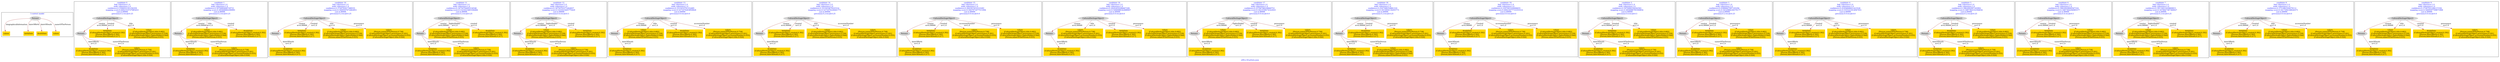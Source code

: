 digraph n0 {
fontcolor="blue"
remincross="true"
label="s09-s-18-artists.json"
subgraph cluster_0 {
label="1-correct model"
n2[style="filled",color="white",fillcolor="lightgray",label="Person1"];
n3[shape="plaintext",style="filled",fillcolor="gold",label="values"];
n4[shape="plaintext",style="filled",fillcolor="gold",label="birthDate"];
n5[shape="plaintext",style="filled",fillcolor="gold",label="deathDate"];
n6[shape="plaintext",style="filled",fillcolor="gold",label="values"];
}
subgraph cluster_1 {
label="candidate 0\nlink coherence:1.0\nnode coherence:1.0\nconfidence:0.5506932181256359\nmapping score:0.6002310727085453\ncost:4.99999\n-precision:0.2-recall:0.25"
n8[style="filled",color="white",fillcolor="lightgray",label="CulturalHeritageObject1"];
n9[style="filled",color="white",fillcolor="lightgray",label="Person1"];
n10[shape="plaintext",style="filled",fillcolor="gold",label="birthDate\n[CulturalHeritageObject,created,0.392]\n[Person,dateOfBirth,0.392]\n[Person,dateOfDeath,0.217]"];
n11[shape="plaintext",style="filled",fillcolor="gold",label="values\n[CulturalHeritageObject,title,0.682]\n[CulturalHeritageObject,provenance,0.239]\n[CulturalHeritageObject,rightsHolder,0.044]\n[Person,nameOfThePerson,0.035]"];
n12[shape="plaintext",style="filled",fillcolor="gold",label="deathDate\n[CulturalHeritageObject,created,0.392]\n[Person,dateOfBirth,0.392]\n[Person,dateOfDeath,0.217]"];
n13[shape="plaintext",style="filled",fillcolor="gold",label="values\n[Person,nameOfThePerson,0.738]\n[CulturalHeritageObject,provenance,0.201]\n[CulturalHeritageObject,accessionNumber,0.035]\n[CulturalHeritageObject,title,0.026]"];
}
subgraph cluster_2 {
label="candidate 1\nlink coherence:1.0\nnode coherence:1.0\nconfidence:0.5070060468729731\nmapping score:0.585668682290991\ncost:4.99999\n-precision:0.2-recall:0.25"
n15[style="filled",color="white",fillcolor="lightgray",label="CulturalHeritageObject1"];
n16[style="filled",color="white",fillcolor="lightgray",label="Person1"];
n17[shape="plaintext",style="filled",fillcolor="gold",label="birthDate\n[CulturalHeritageObject,created,0.392]\n[Person,dateOfBirth,0.392]\n[Person,dateOfDeath,0.217]"];
n18[shape="plaintext",style="filled",fillcolor="gold",label="values\n[CulturalHeritageObject,title,0.682]\n[CulturalHeritageObject,provenance,0.239]\n[CulturalHeritageObject,rightsHolder,0.044]\n[Person,nameOfThePerson,0.035]"];
n19[shape="plaintext",style="filled",fillcolor="gold",label="deathDate\n[CulturalHeritageObject,created,0.392]\n[Person,dateOfBirth,0.392]\n[Person,dateOfDeath,0.217]"];
n20[shape="plaintext",style="filled",fillcolor="gold",label="values\n[Person,nameOfThePerson,0.738]\n[CulturalHeritageObject,provenance,0.201]\n[CulturalHeritageObject,accessionNumber,0.035]\n[CulturalHeritageObject,title,0.026]"];
}
subgraph cluster_3 {
label="candidate 10\nlink coherence:1.0\nnode coherence:1.0\nconfidence:0.3728793017388555\nmapping score:0.5409597672462851\ncost:4.99999\n-precision:0.2-recall:0.25"
n22[style="filled",color="white",fillcolor="lightgray",label="CulturalHeritageObject1"];
n23[style="filled",color="white",fillcolor="lightgray",label="Person1"];
n24[shape="plaintext",style="filled",fillcolor="gold",label="deathDate\n[CulturalHeritageObject,created,0.392]\n[Person,dateOfBirth,0.392]\n[Person,dateOfDeath,0.217]"];
n25[shape="plaintext",style="filled",fillcolor="gold",label="birthDate\n[CulturalHeritageObject,created,0.392]\n[Person,dateOfBirth,0.392]\n[Person,dateOfDeath,0.217]"];
n26[shape="plaintext",style="filled",fillcolor="gold",label="values\n[CulturalHeritageObject,title,0.682]\n[CulturalHeritageObject,provenance,0.239]\n[CulturalHeritageObject,rightsHolder,0.044]\n[Person,nameOfThePerson,0.035]"];
n27[shape="plaintext",style="filled",fillcolor="gold",label="values\n[Person,nameOfThePerson,0.738]\n[CulturalHeritageObject,provenance,0.201]\n[CulturalHeritageObject,accessionNumber,0.035]\n[CulturalHeritageObject,title,0.026]"];
}
subgraph cluster_4 {
label="candidate 11\nlink coherence:1.0\nnode coherence:1.0\nconfidence:0.34750704495534546\nmapping score:0.5325023483184484\ncost:4.99999\n-precision:0.2-recall:0.25"
n29[style="filled",color="white",fillcolor="lightgray",label="CulturalHeritageObject1"];
n30[style="filled",color="white",fillcolor="lightgray",label="Person1"];
n31[shape="plaintext",style="filled",fillcolor="gold",label="birthDate\n[CulturalHeritageObject,created,0.392]\n[Person,dateOfBirth,0.392]\n[Person,dateOfDeath,0.217]"];
n32[shape="plaintext",style="filled",fillcolor="gold",label="values\n[CulturalHeritageObject,title,0.682]\n[CulturalHeritageObject,provenance,0.239]\n[CulturalHeritageObject,rightsHolder,0.044]\n[Person,nameOfThePerson,0.035]"];
n33[shape="plaintext",style="filled",fillcolor="gold",label="deathDate\n[CulturalHeritageObject,created,0.392]\n[Person,dateOfBirth,0.392]\n[Person,dateOfDeath,0.217]"];
n34[shape="plaintext",style="filled",fillcolor="gold",label="values\n[Person,nameOfThePerson,0.738]\n[CulturalHeritageObject,provenance,0.201]\n[CulturalHeritageObject,accessionNumber,0.035]\n[CulturalHeritageObject,title,0.026]"];
}
subgraph cluster_5 {
label="candidate 12\nlink coherence:1.0\nnode coherence:1.0\nconfidence:0.34750703373262837\nmapping score:0.5325023445775429\ncost:4.99999\n-precision:0.4-recall:0.5"
n36[style="filled",color="white",fillcolor="lightgray",label="CulturalHeritageObject1"];
n37[style="filled",color="white",fillcolor="lightgray",label="Person1"];
n38[shape="plaintext",style="filled",fillcolor="gold",label="deathDate\n[CulturalHeritageObject,created,0.392]\n[Person,dateOfBirth,0.392]\n[Person,dateOfDeath,0.217]"];
n39[shape="plaintext",style="filled",fillcolor="gold",label="values\n[CulturalHeritageObject,title,0.682]\n[CulturalHeritageObject,provenance,0.239]\n[CulturalHeritageObject,rightsHolder,0.044]\n[Person,nameOfThePerson,0.035]"];
n40[shape="plaintext",style="filled",fillcolor="gold",label="birthDate\n[CulturalHeritageObject,created,0.392]\n[Person,dateOfBirth,0.392]\n[Person,dateOfDeath,0.217]"];
n41[shape="plaintext",style="filled",fillcolor="gold",label="values\n[Person,nameOfThePerson,0.738]\n[CulturalHeritageObject,provenance,0.201]\n[CulturalHeritageObject,accessionNumber,0.035]\n[CulturalHeritageObject,title,0.026]"];
}
subgraph cluster_6 {
label="candidate 13\nlink coherence:1.0\nnode coherence:1.0\nconfidence:0.3315010791552485\nmapping score:0.5271670263850828\ncost:4.99999\n-precision:0.0-recall:0.0"
n43[style="filled",color="white",fillcolor="lightgray",label="CulturalHeritageObject1"];
n44[style="filled",color="white",fillcolor="lightgray",label="Person1"];
n45[shape="plaintext",style="filled",fillcolor="gold",label="birthDate\n[CulturalHeritageObject,created,0.392]\n[Person,dateOfBirth,0.392]\n[Person,dateOfDeath,0.217]"];
n46[shape="plaintext",style="filled",fillcolor="gold",label="values\n[CulturalHeritageObject,title,0.682]\n[CulturalHeritageObject,provenance,0.239]\n[CulturalHeritageObject,rightsHolder,0.044]\n[Person,nameOfThePerson,0.035]"];
n47[shape="plaintext",style="filled",fillcolor="gold",label="deathDate\n[CulturalHeritageObject,created,0.392]\n[Person,dateOfBirth,0.392]\n[Person,dateOfDeath,0.217]"];
n48[shape="plaintext",style="filled",fillcolor="gold",label="values\n[Person,nameOfThePerson,0.738]\n[CulturalHeritageObject,provenance,0.201]\n[CulturalHeritageObject,accessionNumber,0.035]\n[CulturalHeritageObject,title,0.026]"];
}
subgraph cluster_7 {
label="candidate 14\nlink coherence:1.0\nnode coherence:1.0\nconfidence:0.3315010679325314\nmapping score:0.5271670226441771\ncost:4.99999\n-precision:0.2-recall:0.25"
n50[style="filled",color="white",fillcolor="lightgray",label="CulturalHeritageObject1"];
n51[style="filled",color="white",fillcolor="lightgray",label="Person1"];
n52[shape="plaintext",style="filled",fillcolor="gold",label="deathDate\n[CulturalHeritageObject,created,0.392]\n[Person,dateOfBirth,0.392]\n[Person,dateOfDeath,0.217]"];
n53[shape="plaintext",style="filled",fillcolor="gold",label="birthDate\n[CulturalHeritageObject,created,0.392]\n[Person,dateOfBirth,0.392]\n[Person,dateOfDeath,0.217]"];
n54[shape="plaintext",style="filled",fillcolor="gold",label="values\n[CulturalHeritageObject,title,0.682]\n[CulturalHeritageObject,provenance,0.239]\n[CulturalHeritageObject,rightsHolder,0.044]\n[Person,nameOfThePerson,0.035]"];
n55[shape="plaintext",style="filled",fillcolor="gold",label="values\n[Person,nameOfThePerson,0.738]\n[CulturalHeritageObject,provenance,0.201]\n[CulturalHeritageObject,accessionNumber,0.035]\n[CulturalHeritageObject,title,0.026]"];
}
subgraph cluster_8 {
label="candidate 15\nlink coherence:1.0\nnode coherence:1.0\nconfidence:0.2643915032533283\nmapping score:0.5047971677511094\ncost:4.99999\n-precision:0.0-recall:0.0"
n57[style="filled",color="white",fillcolor="lightgray",label="CulturalHeritageObject1"];
n58[style="filled",color="white",fillcolor="lightgray",label="Person1"];
n59[shape="plaintext",style="filled",fillcolor="gold",label="birthDate\n[CulturalHeritageObject,created,0.392]\n[Person,dateOfBirth,0.392]\n[Person,dateOfDeath,0.217]"];
n60[shape="plaintext",style="filled",fillcolor="gold",label="deathDate\n[CulturalHeritageObject,created,0.392]\n[Person,dateOfBirth,0.392]\n[Person,dateOfDeath,0.217]"];
n61[shape="plaintext",style="filled",fillcolor="gold",label="values\n[Person,nameOfThePerson,0.738]\n[CulturalHeritageObject,provenance,0.201]\n[CulturalHeritageObject,accessionNumber,0.035]\n[CulturalHeritageObject,title,0.026]"];
n62[shape="plaintext",style="filled",fillcolor="gold",label="values\n[CulturalHeritageObject,title,0.682]\n[CulturalHeritageObject,provenance,0.239]\n[CulturalHeritageObject,rightsHolder,0.044]\n[Person,nameOfThePerson,0.035]"];
}
subgraph cluster_9 {
label="candidate 16\nlink coherence:1.0\nnode coherence:1.0\nconfidence:0.26202650286667206\nmapping score:0.5040088342888907\ncost:4.99999\n-precision:0.0-recall:0.0"
n64[style="filled",color="white",fillcolor="lightgray",label="CulturalHeritageObject1"];
n65[style="filled",color="white",fillcolor="lightgray",label="Person1"];
n66[shape="plaintext",style="filled",fillcolor="gold",label="values\n[Person,nameOfThePerson,0.738]\n[CulturalHeritageObject,provenance,0.201]\n[CulturalHeritageObject,accessionNumber,0.035]\n[CulturalHeritageObject,title,0.026]"];
n67[shape="plaintext",style="filled",fillcolor="gold",label="birthDate\n[CulturalHeritageObject,created,0.392]\n[Person,dateOfBirth,0.392]\n[Person,dateOfDeath,0.217]"];
n68[shape="plaintext",style="filled",fillcolor="gold",label="deathDate\n[CulturalHeritageObject,created,0.392]\n[Person,dateOfBirth,0.392]\n[Person,dateOfDeath,0.217]"];
n69[shape="plaintext",style="filled",fillcolor="gold",label="values\n[CulturalHeritageObject,title,0.682]\n[CulturalHeritageObject,provenance,0.239]\n[CulturalHeritageObject,rightsHolder,0.044]\n[Person,nameOfThePerson,0.035]"];
}
subgraph cluster_10 {
label="candidate 17\nlink coherence:1.0\nnode coherence:1.0\nconfidence:0.25706748229660753\nmapping score:0.5023558274322025\ncost:4.99999\n-precision:0.0-recall:0.0"
n71[style="filled",color="white",fillcolor="lightgray",label="CulturalHeritageObject1"];
n72[style="filled",color="white",fillcolor="lightgray",label="Person1"];
n73[shape="plaintext",style="filled",fillcolor="gold",label="values\n[CulturalHeritageObject,title,0.682]\n[CulturalHeritageObject,provenance,0.239]\n[CulturalHeritageObject,rightsHolder,0.044]\n[Person,nameOfThePerson,0.035]"];
n74[shape="plaintext",style="filled",fillcolor="gold",label="birthDate\n[CulturalHeritageObject,created,0.392]\n[Person,dateOfBirth,0.392]\n[Person,dateOfDeath,0.217]"];
n75[shape="plaintext",style="filled",fillcolor="gold",label="deathDate\n[CulturalHeritageObject,created,0.392]\n[Person,dateOfBirth,0.392]\n[Person,dateOfDeath,0.217]"];
n76[shape="plaintext",style="filled",fillcolor="gold",label="values\n[Person,nameOfThePerson,0.738]\n[CulturalHeritageObject,provenance,0.201]\n[CulturalHeritageObject,accessionNumber,0.035]\n[CulturalHeritageObject,title,0.026]"];
}
subgraph cluster_11 {
label="candidate 18\nlink coherence:1.0\nnode coherence:1.0\nconfidence:0.2547568354881319\nmapping score:0.5015856118293773\ncost:4.99999\n-precision:0.2-recall:0.25"
n78[style="filled",color="white",fillcolor="lightgray",label="CulturalHeritageObject1"];
n79[style="filled",color="white",fillcolor="lightgray",label="Person1"];
n80[shape="plaintext",style="filled",fillcolor="gold",label="birthDate\n[CulturalHeritageObject,created,0.392]\n[Person,dateOfBirth,0.392]\n[Person,dateOfDeath,0.217]"];
n81[shape="plaintext",style="filled",fillcolor="gold",label="deathDate\n[CulturalHeritageObject,created,0.392]\n[Person,dateOfBirth,0.392]\n[Person,dateOfDeath,0.217]"];
n82[shape="plaintext",style="filled",fillcolor="gold",label="values\n[Person,nameOfThePerson,0.738]\n[CulturalHeritageObject,provenance,0.201]\n[CulturalHeritageObject,accessionNumber,0.035]\n[CulturalHeritageObject,title,0.026]"];
n83[shape="plaintext",style="filled",fillcolor="gold",label="values\n[CulturalHeritageObject,title,0.682]\n[CulturalHeritageObject,provenance,0.239]\n[CulturalHeritageObject,rightsHolder,0.044]\n[Person,nameOfThePerson,0.035]"];
}
subgraph cluster_12 {
label="candidate 19\nlink coherence:1.0\nnode coherence:1.0\nconfidence:0.2207043320006655\nmapping score:0.49023477733355514\ncost:4.99999\n-precision:0.0-recall:0.0"
n85[style="filled",color="white",fillcolor="lightgray",label="CulturalHeritageObject1"];
n86[style="filled",color="white",fillcolor="lightgray",label="Person1"];
n87[shape="plaintext",style="filled",fillcolor="gold",label="birthDate\n[CulturalHeritageObject,created,0.392]\n[Person,dateOfBirth,0.392]\n[Person,dateOfDeath,0.217]"];
n88[shape="plaintext",style="filled",fillcolor="gold",label="deathDate\n[CulturalHeritageObject,created,0.392]\n[Person,dateOfBirth,0.392]\n[Person,dateOfDeath,0.217]"];
n89[shape="plaintext",style="filled",fillcolor="gold",label="values\n[Person,nameOfThePerson,0.738]\n[CulturalHeritageObject,provenance,0.201]\n[CulturalHeritageObject,accessionNumber,0.035]\n[CulturalHeritageObject,title,0.026]"];
n90[shape="plaintext",style="filled",fillcolor="gold",label="values\n[CulturalHeritageObject,title,0.682]\n[CulturalHeritageObject,provenance,0.239]\n[CulturalHeritageObject,rightsHolder,0.044]\n[Person,nameOfThePerson,0.035]"];
}
subgraph cluster_13 {
label="candidate 2\nlink coherence:1.0\nnode coherence:1.0\nconfidence:0.5070060356502561\nmapping score:0.5856686785500854\ncost:4.99999\n-precision:0.4-recall:0.5"
n92[style="filled",color="white",fillcolor="lightgray",label="CulturalHeritageObject1"];
n93[style="filled",color="white",fillcolor="lightgray",label="Person1"];
n94[shape="plaintext",style="filled",fillcolor="gold",label="deathDate\n[CulturalHeritageObject,created,0.392]\n[Person,dateOfBirth,0.392]\n[Person,dateOfDeath,0.217]"];
n95[shape="plaintext",style="filled",fillcolor="gold",label="birthDate\n[CulturalHeritageObject,created,0.392]\n[Person,dateOfBirth,0.392]\n[Person,dateOfDeath,0.217]"];
n96[shape="plaintext",style="filled",fillcolor="gold",label="values\n[CulturalHeritageObject,title,0.682]\n[CulturalHeritageObject,provenance,0.239]\n[CulturalHeritageObject,rightsHolder,0.044]\n[Person,nameOfThePerson,0.035]"];
n97[shape="plaintext",style="filled",fillcolor="gold",label="values\n[Person,nameOfThePerson,0.738]\n[CulturalHeritageObject,provenance,0.201]\n[CulturalHeritageObject,accessionNumber,0.035]\n[CulturalHeritageObject,title,0.026]"];
}
subgraph cluster_14 {
label="candidate 3\nlink coherence:1.0\nnode coherence:1.0\nconfidence:0.43989647097105294\nmapping score:0.5632988236570177\ncost:4.99999\n-precision:0.2-recall:0.25"
n99[style="filled",color="white",fillcolor="lightgray",label="CulturalHeritageObject1"];
n100[style="filled",color="white",fillcolor="lightgray",label="Person1"];
n101[shape="plaintext",style="filled",fillcolor="gold",label="birthDate\n[CulturalHeritageObject,created,0.392]\n[Person,dateOfBirth,0.392]\n[Person,dateOfDeath,0.217]"];
n102[shape="plaintext",style="filled",fillcolor="gold",label="deathDate\n[CulturalHeritageObject,created,0.392]\n[Person,dateOfBirth,0.392]\n[Person,dateOfDeath,0.217]"];
n103[shape="plaintext",style="filled",fillcolor="gold",label="values\n[CulturalHeritageObject,title,0.682]\n[CulturalHeritageObject,provenance,0.239]\n[CulturalHeritageObject,rightsHolder,0.044]\n[Person,nameOfThePerson,0.035]"];
n104[shape="plaintext",style="filled",fillcolor="gold",label="values\n[Person,nameOfThePerson,0.738]\n[CulturalHeritageObject,provenance,0.201]\n[CulturalHeritageObject,accessionNumber,0.035]\n[CulturalHeritageObject,title,0.026]"];
}
subgraph cluster_15 {
label="candidate 4\nlink coherence:1.0\nnode coherence:1.0\nconfidence:0.41656648421423526\nmapping score:0.5555221614047451\ncost:4.99999\n-precision:0.0-recall:0.0"
n106[style="filled",color="white",fillcolor="lightgray",label="CulturalHeritageObject1"];
n107[style="filled",color="white",fillcolor="lightgray",label="Person1"];
n108[shape="plaintext",style="filled",fillcolor="gold",label="birthDate\n[CulturalHeritageObject,created,0.392]\n[Person,dateOfBirth,0.392]\n[Person,dateOfDeath,0.217]"];
n109[shape="plaintext",style="filled",fillcolor="gold",label="values\n[CulturalHeritageObject,title,0.682]\n[CulturalHeritageObject,provenance,0.239]\n[CulturalHeritageObject,rightsHolder,0.044]\n[Person,nameOfThePerson,0.035]"];
n110[shape="plaintext",style="filled",fillcolor="gold",label="deathDate\n[CulturalHeritageObject,created,0.392]\n[Person,dateOfBirth,0.392]\n[Person,dateOfDeath,0.217]"];
n111[shape="plaintext",style="filled",fillcolor="gold",label="values\n[Person,nameOfThePerson,0.738]\n[CulturalHeritageObject,provenance,0.201]\n[CulturalHeritageObject,accessionNumber,0.035]\n[CulturalHeritageObject,title,0.026]"];
}
subgraph cluster_16 {
label="candidate 5\nlink coherence:1.0\nnode coherence:1.0\nconfidence:0.3962092997183902\nmapping score:0.5487364332394634\ncost:4.99999\n-precision:0.2-recall:0.25"
n113[style="filled",color="white",fillcolor="lightgray",label="CulturalHeritageObject1"];
n114[style="filled",color="white",fillcolor="lightgray",label="Person1"];
n115[shape="plaintext",style="filled",fillcolor="gold",label="birthDate\n[CulturalHeritageObject,created,0.392]\n[Person,dateOfBirth,0.392]\n[Person,dateOfDeath,0.217]"];
n116[shape="plaintext",style="filled",fillcolor="gold",label="deathDate\n[CulturalHeritageObject,created,0.392]\n[Person,dateOfBirth,0.392]\n[Person,dateOfDeath,0.217]"];
n117[shape="plaintext",style="filled",fillcolor="gold",label="values\n[CulturalHeritageObject,title,0.682]\n[CulturalHeritageObject,provenance,0.239]\n[CulturalHeritageObject,rightsHolder,0.044]\n[Person,nameOfThePerson,0.035]"];
n118[shape="plaintext",style="filled",fillcolor="gold",label="values\n[Person,nameOfThePerson,0.738]\n[CulturalHeritageObject,provenance,0.201]\n[CulturalHeritageObject,accessionNumber,0.035]\n[CulturalHeritageObject,title,0.026]"];
}
subgraph cluster_17 {
label="candidate 6\nlink coherence:1.0\nnode coherence:1.0\nconfidence:0.39620928849567316\nmapping score:0.5487364294985577\ncost:4.99999\n-precision:0.4-recall:0.5"
n120[style="filled",color="white",fillcolor="lightgray",label="CulturalHeritageObject1"];
n121[style="filled",color="white",fillcolor="lightgray",label="Person1"];
n122[shape="plaintext",style="filled",fillcolor="gold",label="deathDate\n[CulturalHeritageObject,created,0.392]\n[Person,dateOfBirth,0.392]\n[Person,dateOfDeath,0.217]"];
n123[shape="plaintext",style="filled",fillcolor="gold",label="birthDate\n[CulturalHeritageObject,created,0.392]\n[Person,dateOfBirth,0.392]\n[Person,dateOfDeath,0.217]"];
n124[shape="plaintext",style="filled",fillcolor="gold",label="values\n[CulturalHeritageObject,title,0.682]\n[CulturalHeritageObject,provenance,0.239]\n[CulturalHeritageObject,rightsHolder,0.044]\n[Person,nameOfThePerson,0.035]"];
n125[shape="plaintext",style="filled",fillcolor="gold",label="values\n[Person,nameOfThePerson,0.738]\n[CulturalHeritageObject,provenance,0.201]\n[CulturalHeritageObject,accessionNumber,0.035]\n[CulturalHeritageObject,title,0.026]"];
}
subgraph cluster_18 {
label="candidate 7\nlink coherence:1.0\nnode coherence:1.0\nconfidence:0.39119421620800815\nmapping score:0.5470647387360027\ncost:4.99999\n-precision:0.2-recall:0.25"
n127[style="filled",color="white",fillcolor="lightgray",label="CulturalHeritageObject1"];
n128[style="filled",color="white",fillcolor="lightgray",label="Person1"];
n129[shape="plaintext",style="filled",fillcolor="gold",label="values\n[CulturalHeritageObject,title,0.682]\n[CulturalHeritageObject,provenance,0.239]\n[CulturalHeritageObject,rightsHolder,0.044]\n[Person,nameOfThePerson,0.035]"];
n130[shape="plaintext",style="filled",fillcolor="gold",label="birthDate\n[CulturalHeritageObject,created,0.392]\n[Person,dateOfBirth,0.392]\n[Person,dateOfDeath,0.217]"];
n131[shape="plaintext",style="filled",fillcolor="gold",label="deathDate\n[CulturalHeritageObject,created,0.392]\n[Person,dateOfBirth,0.392]\n[Person,dateOfDeath,0.217]"];
n132[shape="plaintext",style="filled",fillcolor="gold",label="values\n[Person,nameOfThePerson,0.738]\n[CulturalHeritageObject,provenance,0.201]\n[CulturalHeritageObject,accessionNumber,0.035]\n[CulturalHeritageObject,title,0.026]"];
}
subgraph cluster_19 {
label="candidate 8\nlink coherence:1.0\nnode coherence:1.0\nconfidence:0.3751882504079112\nmapping score:0.5417294168026371\ncost:4.99999\n-precision:0.0-recall:0.0"
n134[style="filled",color="white",fillcolor="lightgray",label="CulturalHeritageObject1"];
n135[style="filled",color="white",fillcolor="lightgray",label="Person1"];
n136[shape="plaintext",style="filled",fillcolor="gold",label="birthDate\n[CulturalHeritageObject,created,0.392]\n[Person,dateOfBirth,0.392]\n[Person,dateOfDeath,0.217]"];
n137[shape="plaintext",style="filled",fillcolor="gold",label="values\n[CulturalHeritageObject,title,0.682]\n[CulturalHeritageObject,provenance,0.239]\n[CulturalHeritageObject,rightsHolder,0.044]\n[Person,nameOfThePerson,0.035]"];
n138[shape="plaintext",style="filled",fillcolor="gold",label="deathDate\n[CulturalHeritageObject,created,0.392]\n[Person,dateOfBirth,0.392]\n[Person,dateOfDeath,0.217]"];
n139[shape="plaintext",style="filled",fillcolor="gold",label="values\n[Person,nameOfThePerson,0.738]\n[CulturalHeritageObject,provenance,0.201]\n[CulturalHeritageObject,accessionNumber,0.035]\n[CulturalHeritageObject,title,0.026]"];
}
subgraph cluster_20 {
label="candidate 9\nlink coherence:1.0\nnode coherence:1.0\nconfidence:0.37287931296157256\nmapping score:0.5409597709871908\ncost:4.99999\n-precision:0.0-recall:0.0"
n141[style="filled",color="white",fillcolor="lightgray",label="CulturalHeritageObject1"];
n142[style="filled",color="white",fillcolor="lightgray",label="Person1"];
n143[shape="plaintext",style="filled",fillcolor="gold",label="birthDate\n[CulturalHeritageObject,created,0.392]\n[Person,dateOfBirth,0.392]\n[Person,dateOfDeath,0.217]"];
n144[shape="plaintext",style="filled",fillcolor="gold",label="values\n[CulturalHeritageObject,title,0.682]\n[CulturalHeritageObject,provenance,0.239]\n[CulturalHeritageObject,rightsHolder,0.044]\n[Person,nameOfThePerson,0.035]"];
n145[shape="plaintext",style="filled",fillcolor="gold",label="deathDate\n[CulturalHeritageObject,created,0.392]\n[Person,dateOfBirth,0.392]\n[Person,dateOfDeath,0.217]"];
n146[shape="plaintext",style="filled",fillcolor="gold",label="values\n[Person,nameOfThePerson,0.738]\n[CulturalHeritageObject,provenance,0.201]\n[CulturalHeritageObject,accessionNumber,0.035]\n[CulturalHeritageObject,title,0.026]"];
}
n2 -> n3[color="brown",fontcolor="black",label="biographicalInformation"]
n2 -> n4[color="brown",fontcolor="black",label="dateOfBirth"]
n2 -> n5[color="brown",fontcolor="black",label="dateOfDeath"]
n2 -> n6[color="brown",fontcolor="black",label="nameOfThePerson"]
n8 -> n9[color="brown",fontcolor="black",label="creator\nw=0.99999"]
n8 -> n10[color="brown",fontcolor="black",label="created\nw=1.0"]
n8 -> n11[color="brown",fontcolor="black",label="title\nw=1.0"]
n9 -> n12[color="brown",fontcolor="black",label="dateOfBirth\nw=1.0"]
n9 -> n13[color="brown",fontcolor="black",label="nameOfThePerson\nw=1.0"]
n15 -> n16[color="brown",fontcolor="black",label="creator\nw=0.99999"]
n16 -> n17[color="brown",fontcolor="black",label="dateOfDeath\nw=1.0"]
n15 -> n18[color="brown",fontcolor="black",label="title\nw=1.0"]
n15 -> n19[color="brown",fontcolor="black",label="created\nw=1.0"]
n16 -> n20[color="brown",fontcolor="black",label="nameOfThePerson\nw=1.0"]
n22 -> n23[color="brown",fontcolor="black",label="creator\nw=0.99999"]
n23 -> n24[color="brown",fontcolor="black",label="dateOfDeath\nw=1.0"]
n22 -> n25[color="brown",fontcolor="black",label="created\nw=1.0"]
n22 -> n26[color="brown",fontcolor="black",label="title\nw=1.0"]
n22 -> n27[color="brown",fontcolor="black",label="provenance\nw=1.0"]
n29 -> n30[color="brown",fontcolor="black",label="creator\nw=0.99999"]
n30 -> n31[color="brown",fontcolor="black",label="dateOfDeath\nw=1.0"]
n29 -> n32[color="brown",fontcolor="black",label="rightsHolder\nw=1.0"]
n29 -> n33[color="brown",fontcolor="black",label="created\nw=1.0"]
n30 -> n34[color="brown",fontcolor="black",label="nameOfThePerson\nw=1.0"]
n36 -> n37[color="brown",fontcolor="black",label="creator\nw=0.99999"]
n37 -> n38[color="brown",fontcolor="black",label="dateOfDeath\nw=1.0"]
n36 -> n39[color="brown",fontcolor="black",label="rightsHolder\nw=1.0"]
n36 -> n40[color="brown",fontcolor="black",label="created\nw=1.0"]
n37 -> n41[color="brown",fontcolor="black",label="nameOfThePerson\nw=1.0"]
n43 -> n44[color="brown",fontcolor="black",label="creator\nw=0.99999"]
n44 -> n45[color="brown",fontcolor="black",label="dateOfDeath\nw=1.0"]
n43 -> n46[color="brown",fontcolor="black",label="title\nw=1.0"]
n43 -> n47[color="brown",fontcolor="black",label="created\nw=1.0"]
n43 -> n48[color="brown",fontcolor="black",label="accessionNumber\nw=1.0"]
n50 -> n51[color="brown",fontcolor="black",label="creator\nw=0.99999"]
n51 -> n52[color="brown",fontcolor="black",label="dateOfDeath\nw=1.0"]
n50 -> n53[color="brown",fontcolor="black",label="created\nw=1.0"]
n50 -> n54[color="brown",fontcolor="black",label="title\nw=1.0"]
n50 -> n55[color="brown",fontcolor="black",label="accessionNumber\nw=1.0"]
n57 -> n58[color="brown",fontcolor="black",label="creator\nw=0.99999"]
n57 -> n59[color="brown",fontcolor="black",label="created\nw=1.0"]
n58 -> n60[color="brown",fontcolor="black",label="dateOfBirth\nw=1.0"]
n57 -> n61[color="brown",fontcolor="black",label="accessionNumber\nw=1.0"]
n57 -> n62[color="brown",fontcolor="black",label="provenance\nw=1.0"]
n64 -> n65[color="brown",fontcolor="black",label="creator\nw=0.99999"]
n64 -> n66[color="brown",fontcolor="black",label="title\nw=1.0"]
n64 -> n67[color="brown",fontcolor="black",label="created\nw=1.0"]
n65 -> n68[color="brown",fontcolor="black",label="dateOfBirth\nw=1.0"]
n64 -> n69[color="brown",fontcolor="black",label="provenance\nw=1.0"]
n71 -> n72[color="brown",fontcolor="black",label="creator\nw=0.99999"]
n71 -> n73[color="brown",fontcolor="black",label="rightsHolder\nw=1.0"]
n71 -> n74[color="brown",fontcolor="black",label="created\nw=1.0"]
n72 -> n75[color="brown",fontcolor="black",label="dateOfBirth\nw=1.0"]
n71 -> n76[color="brown",fontcolor="black",label="provenance\nw=1.0"]
n78 -> n79[color="brown",fontcolor="black",label="creator\nw=0.99999"]
n79 -> n80[color="brown",fontcolor="black",label="dateOfBirth\nw=1.0"]
n78 -> n81[color="brown",fontcolor="black",label="created\nw=1.0"]
n78 -> n82[color="brown",fontcolor="black",label="provenance\nw=1.0"]
n79 -> n83[color="brown",fontcolor="black",label="nameOfThePerson\nw=1.0"]
n85 -> n86[color="brown",fontcolor="black",label="creator\nw=0.99999"]
n86 -> n87[color="brown",fontcolor="black",label="dateOfDeath\nw=1.0"]
n85 -> n88[color="brown",fontcolor="black",label="created\nw=1.0"]
n85 -> n89[color="brown",fontcolor="black",label="accessionNumber\nw=1.0"]
n85 -> n90[color="brown",fontcolor="black",label="provenance\nw=1.0"]
n92 -> n93[color="brown",fontcolor="black",label="creator\nw=0.99999"]
n93 -> n94[color="brown",fontcolor="black",label="dateOfDeath\nw=1.0"]
n92 -> n95[color="brown",fontcolor="black",label="created\nw=1.0"]
n92 -> n96[color="brown",fontcolor="black",label="title\nw=1.0"]
n93 -> n97[color="brown",fontcolor="black",label="nameOfThePerson\nw=1.0"]
n99 -> n100[color="brown",fontcolor="black",label="creator\nw=0.99999"]
n99 -> n101[color="brown",fontcolor="black",label="created\nw=1.0"]
n100 -> n102[color="brown",fontcolor="black",label="dateOfBirth\nw=1.0"]
n99 -> n103[color="brown",fontcolor="black",label="provenance\nw=1.0"]
n100 -> n104[color="brown",fontcolor="black",label="nameOfThePerson\nw=1.0"]
n106 -> n107[color="brown",fontcolor="black",label="creator\nw=0.99999"]
n106 -> n108[color="brown",fontcolor="black",label="created\nw=1.0"]
n106 -> n109[color="brown",fontcolor="black",label="title\nw=1.0"]
n107 -> n110[color="brown",fontcolor="black",label="dateOfBirth\nw=1.0"]
n106 -> n111[color="brown",fontcolor="black",label="provenance\nw=1.0"]
n113 -> n114[color="brown",fontcolor="black",label="creator\nw=0.99999"]
n114 -> n115[color="brown",fontcolor="black",label="dateOfDeath\nw=1.0"]
n113 -> n116[color="brown",fontcolor="black",label="created\nw=1.0"]
n113 -> n117[color="brown",fontcolor="black",label="provenance\nw=1.0"]
n114 -> n118[color="brown",fontcolor="black",label="nameOfThePerson\nw=1.0"]
n120 -> n121[color="brown",fontcolor="black",label="creator\nw=0.99999"]
n121 -> n122[color="brown",fontcolor="black",label="dateOfDeath\nw=1.0"]
n120 -> n123[color="brown",fontcolor="black",label="created\nw=1.0"]
n120 -> n124[color="brown",fontcolor="black",label="provenance\nw=1.0"]
n121 -> n125[color="brown",fontcolor="black",label="nameOfThePerson\nw=1.0"]
n127 -> n128[color="brown",fontcolor="black",label="creator\nw=0.99999"]
n127 -> n129[color="brown",fontcolor="black",label="rightsHolder\nw=1.0"]
n127 -> n130[color="brown",fontcolor="black",label="created\nw=1.0"]
n128 -> n131[color="brown",fontcolor="black",label="dateOfBirth\nw=1.0"]
n128 -> n132[color="brown",fontcolor="black",label="nameOfThePerson\nw=1.0"]
n134 -> n135[color="brown",fontcolor="black",label="creator\nw=0.99999"]
n134 -> n136[color="brown",fontcolor="black",label="created\nw=1.0"]
n134 -> n137[color="brown",fontcolor="black",label="title\nw=1.0"]
n135 -> n138[color="brown",fontcolor="black",label="dateOfBirth\nw=1.0"]
n134 -> n139[color="brown",fontcolor="black",label="accessionNumber\nw=1.0"]
n141 -> n142[color="brown",fontcolor="black",label="creator\nw=0.99999"]
n142 -> n143[color="brown",fontcolor="black",label="dateOfDeath\nw=1.0"]
n141 -> n144[color="brown",fontcolor="black",label="title\nw=1.0"]
n141 -> n145[color="brown",fontcolor="black",label="created\nw=1.0"]
n141 -> n146[color="brown",fontcolor="black",label="provenance\nw=1.0"]
}
